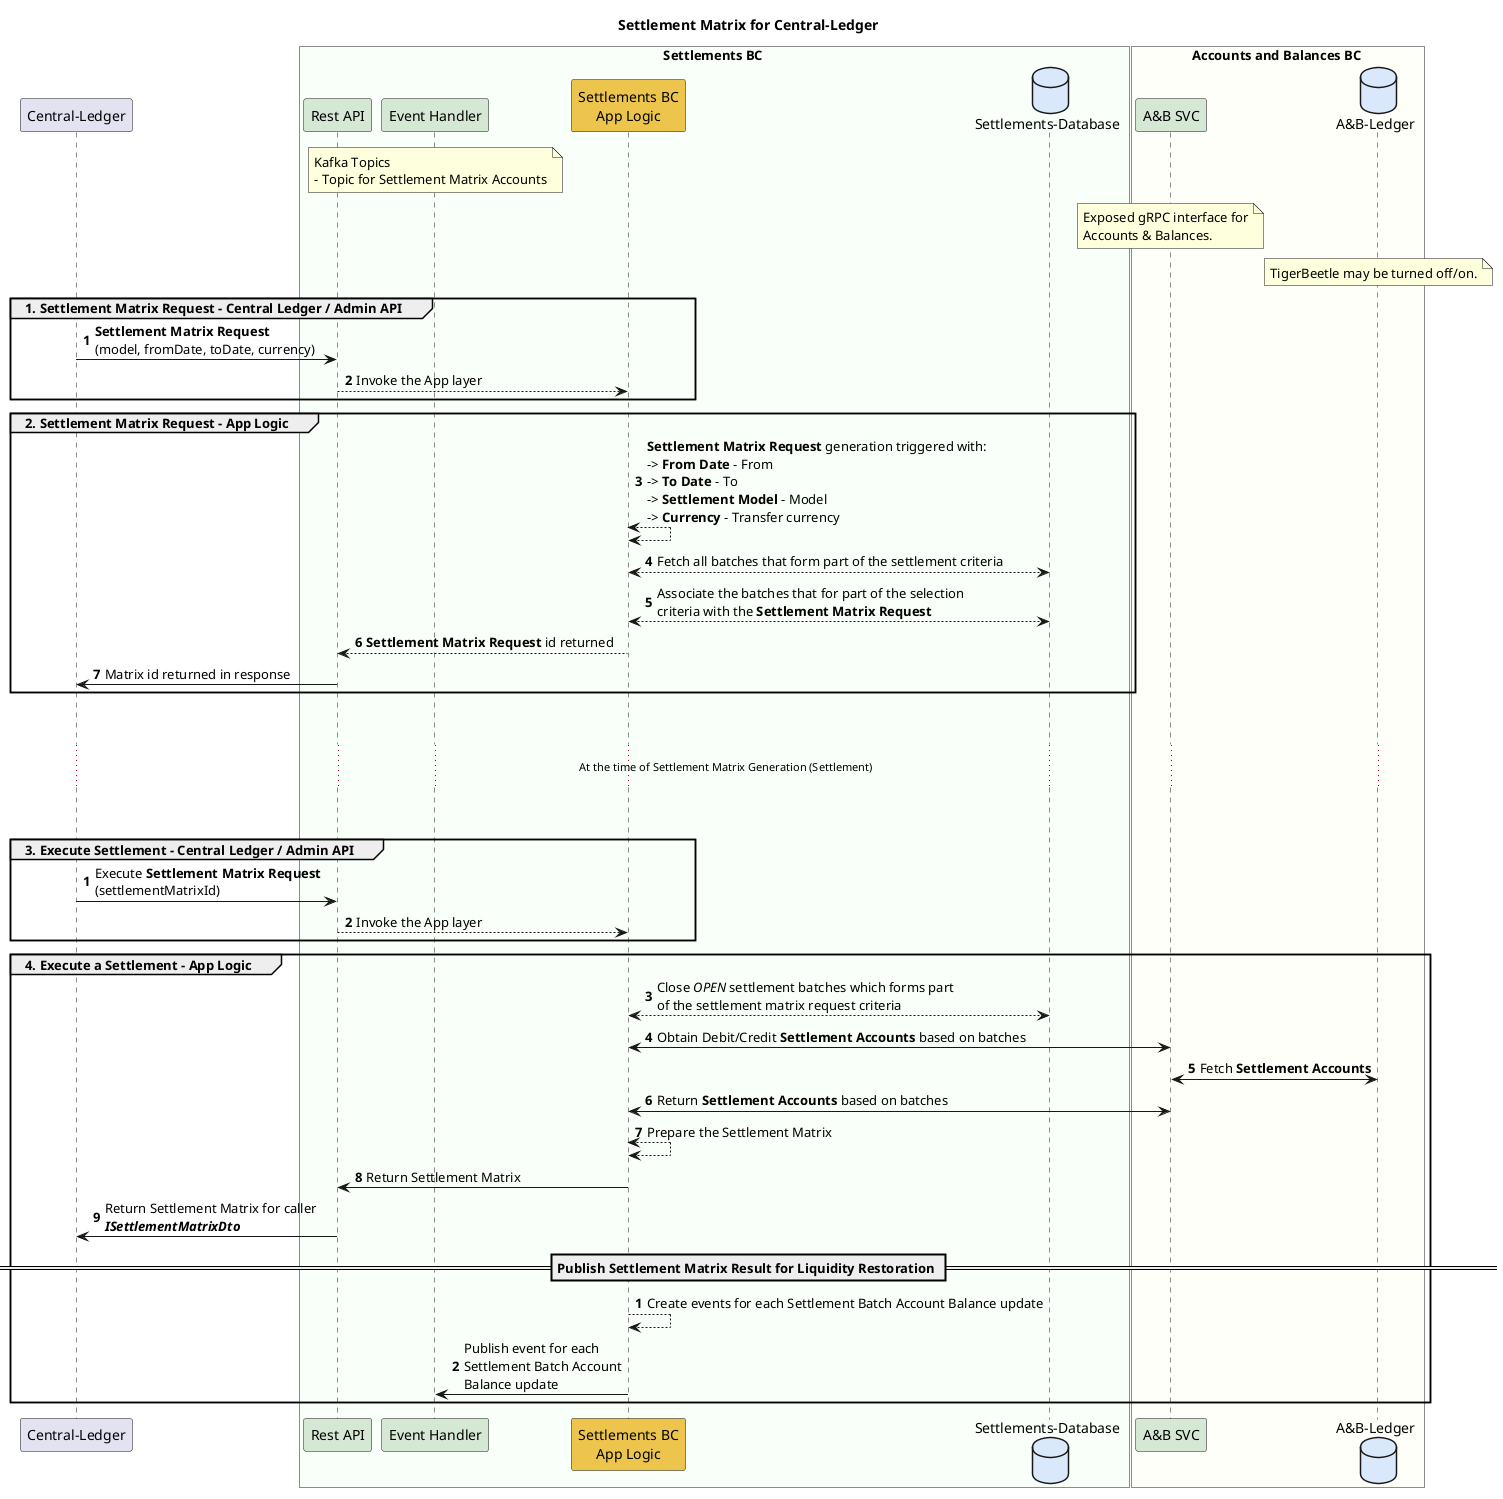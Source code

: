 @startuml

title Settlement Matrix for Central-Ledger

participant "Central-Ledger" as ext_cl

box Settlements BC #F9FFF9
    participant "Rest API" as sbc_rest #D5E8D4
    participant "Event Handler" as sbc_event #D5E8D4
    note over sbc_event
        Kafka Topics
        - Topic for Settlement Matrix Accounts
    end note
    participant "Settlements BC\nApp Logic" as sbc_app_logic #EDC54D
    database "Settlements-Database" as sbc_db #DAE8FC
end box

box Accounts and Balances BC #FFFFF9
    participant "A&B SVC" as abbc_grpc #D5E8D4
    database "A&B-Ledger" as abbc_tigerbeetle #DAE8FC
    note over abbc_grpc
        Exposed gRPC interface for
        Accounts & Balances.
    end note
    note over abbc_tigerbeetle
        TigerBeetle may be turned off/on.
    end note
end box

group 1. Settlement Matrix Request - Central Ledger / Admin API
autonumber
    ext_cl -> sbc_rest : **Settlement Matrix Request**\n(model, fromDate, toDate, currency)
    sbc_rest --> sbc_app_logic : Invoke the App layer
end

group 2. Settlement Matrix Request - App Logic
    sbc_app_logic <--> sbc_app_logic: **Settlement Matrix Request** generation triggered with:\n-> **From Date** - From\n-> **To Date** - To\n-> **Settlement Model** - Model\n-> **Currency** - Transfer currency
    sbc_app_logic <--> sbc_db : Fetch all batches that form part of the settlement criteria
    sbc_app_logic <--> sbc_db : Associate the batches that for part of the selection \ncriteria with the **Settlement Matrix Request**
    sbc_app_logic --> sbc_rest : **Settlement Matrix Request** id returned
    sbc_rest -> ext_cl : Matrix id returned in response
end

||45||
...At the time of Settlement Matrix Generation (Settlement) ...
||45||

group 3. Execute Settlement - Central Ledger / Admin API
autonumber
    ext_cl -> sbc_rest : Execute **Settlement Matrix Request**\n(settlementMatrixId)
    sbc_rest --> sbc_app_logic : Invoke the App layer
end

group 4. Execute a Settlement - App Logic
    sbc_app_logic <--> sbc_db : Close //OPEN// settlement batches which forms part \nof the settlement matrix request criteria
    sbc_app_logic <-> abbc_grpc : Obtain Debit/Credit **Settlement Accounts** based on batches
    abbc_grpc <-> abbc_tigerbeetle: Fetch **Settlement Accounts**
    abbc_grpc <-> sbc_app_logic : Return **Settlement Accounts** based on batches
    sbc_app_logic <--> sbc_app_logic : Prepare the Settlement Matrix
    sbc_app_logic -> sbc_rest : Return Settlement Matrix
    sbc_rest -> ext_cl : Return Settlement Matrix for caller\n**//ISettlementMatrixDto//**
autonumber
    == Publish Settlement Matrix Result for Liquidity Restoration ==
    sbc_app_logic --> sbc_app_logic : Create events for each Settlement Batch Account Balance update
    sbc_app_logic -> sbc_event : Publish event for each\nSettlement Batch Account\nBalance update
end

@enduml
